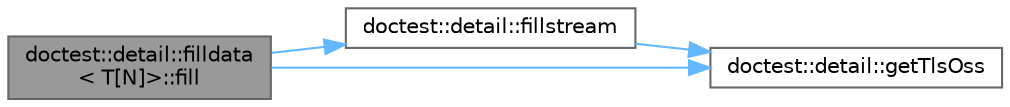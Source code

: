 digraph "doctest::detail::filldata&lt; T[N]&gt;::fill"
{
 // LATEX_PDF_SIZE
  bgcolor="transparent";
  edge [fontname=Helvetica,fontsize=10,labelfontname=Helvetica,labelfontsize=10];
  node [fontname=Helvetica,fontsize=10,shape=box,height=0.2,width=0.4];
  rankdir="LR";
  Node1 [id="Node000001",label="doctest::detail::filldata\l\< T[N]\>::fill",height=0.2,width=0.4,color="gray40", fillcolor="grey60", style="filled", fontcolor="black",tooltip=" "];
  Node1 -> Node2 [id="edge1_Node000001_Node000002",color="steelblue1",style="solid",tooltip=" "];
  Node2 [id="Node000002",label="doctest::detail::fillstream",height=0.2,width=0.4,color="grey40", fillcolor="white", style="filled",URL="$namespacedoctest_1_1detail.html#ab5634f4792b6183aa242e5d874e05d6f",tooltip=" "];
  Node2 -> Node3 [id="edge2_Node000002_Node000003",color="steelblue1",style="solid",tooltip=" "];
  Node3 [id="Node000003",label="doctest::detail::getTlsOss",height=0.2,width=0.4,color="grey40", fillcolor="white", style="filled",URL="$namespacedoctest_1_1detail.html#a5bb0e428595b1e6904d568093f8be32c",tooltip=" "];
  Node1 -> Node3 [id="edge3_Node000001_Node000003",color="steelblue1",style="solid",tooltip=" "];
}
